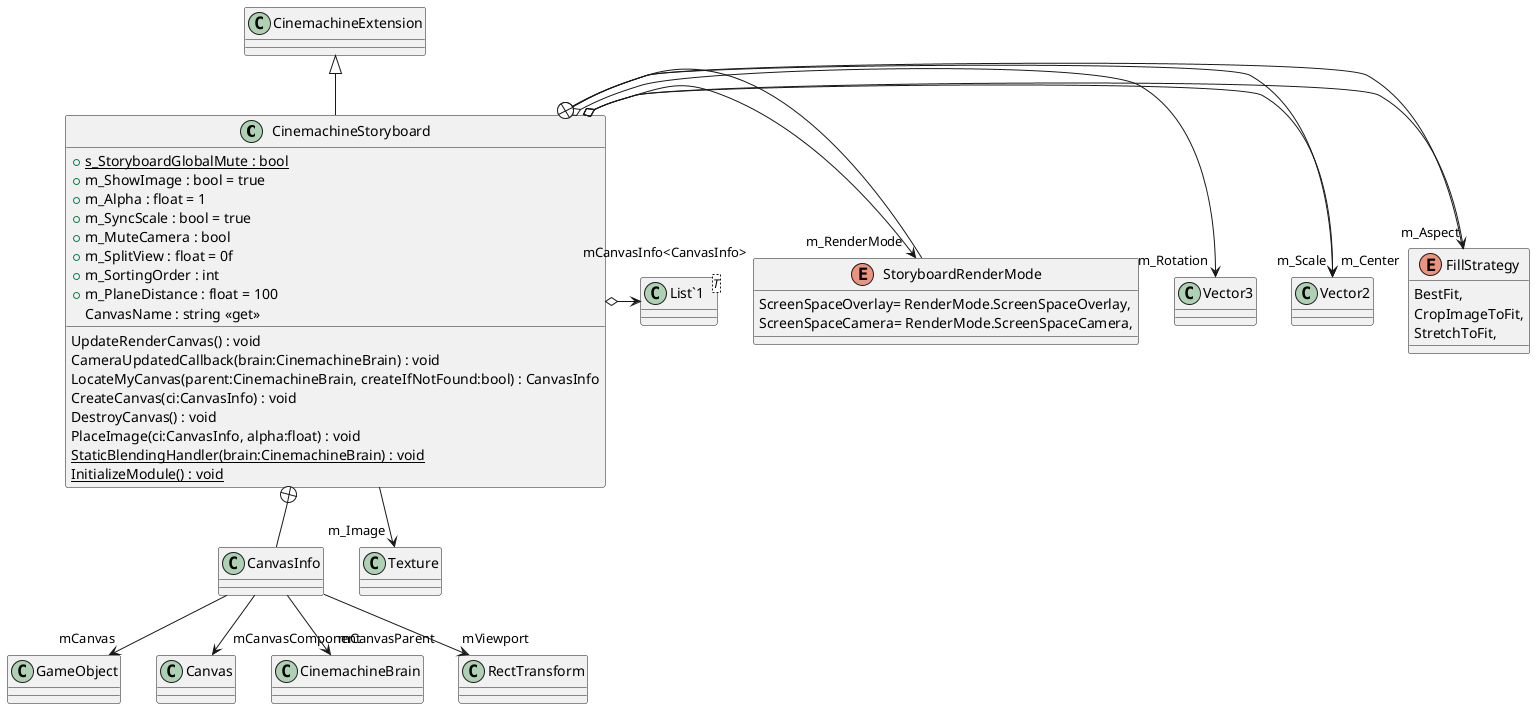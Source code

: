 @startuml
class CinemachineStoryboard {
    + {static} s_StoryboardGlobalMute : bool
    + m_ShowImage : bool = true
    + m_Alpha : float = 1
    + m_SyncScale : bool = true
    + m_MuteCamera : bool
    + m_SplitView : float = 0f
    + m_SortingOrder : int
    + m_PlaneDistance : float = 100
    UpdateRenderCanvas() : void
    CanvasName : string <<get>>
    CameraUpdatedCallback(brain:CinemachineBrain) : void
    LocateMyCanvas(parent:CinemachineBrain, createIfNotFound:bool) : CanvasInfo
    CreateCanvas(ci:CanvasInfo) : void
    DestroyCanvas() : void
    PlaceImage(ci:CanvasInfo, alpha:float) : void
    {static} StaticBlendingHandler(brain:CinemachineBrain) : void
    {static} InitializeModule() : void
}
enum FillStrategy {
    BestFit,
    CropImageToFit,
    StretchToFit,
}
class CanvasInfo {
}
class "List`1"<T> {
}
enum StoryboardRenderMode {
    ScreenSpaceOverlay= RenderMode.ScreenSpaceOverlay,
    ScreenSpaceCamera= RenderMode.ScreenSpaceCamera,
}
CinemachineExtension <|-- CinemachineStoryboard
CinemachineStoryboard --> "m_Image" Texture
CinemachineStoryboard o-> "m_Aspect" FillStrategy
CinemachineStoryboard o-> "m_Center" Vector2
CinemachineStoryboard o-> "m_Rotation" Vector3
CinemachineStoryboard o-> "m_Scale" Vector2
CinemachineStoryboard o-> "m_RenderMode" StoryboardRenderMode
CinemachineStoryboard o-> "mCanvasInfo<CanvasInfo>" "List`1"
CinemachineStoryboard +-- FillStrategy
CinemachineStoryboard +-- CanvasInfo
CanvasInfo --> "mCanvas" GameObject
CanvasInfo --> "mCanvasComponent" Canvas
CanvasInfo --> "mCanvasParent" CinemachineBrain
CanvasInfo --> "mViewport" RectTransform
CinemachineStoryboard +-- StoryboardRenderMode
@enduml
